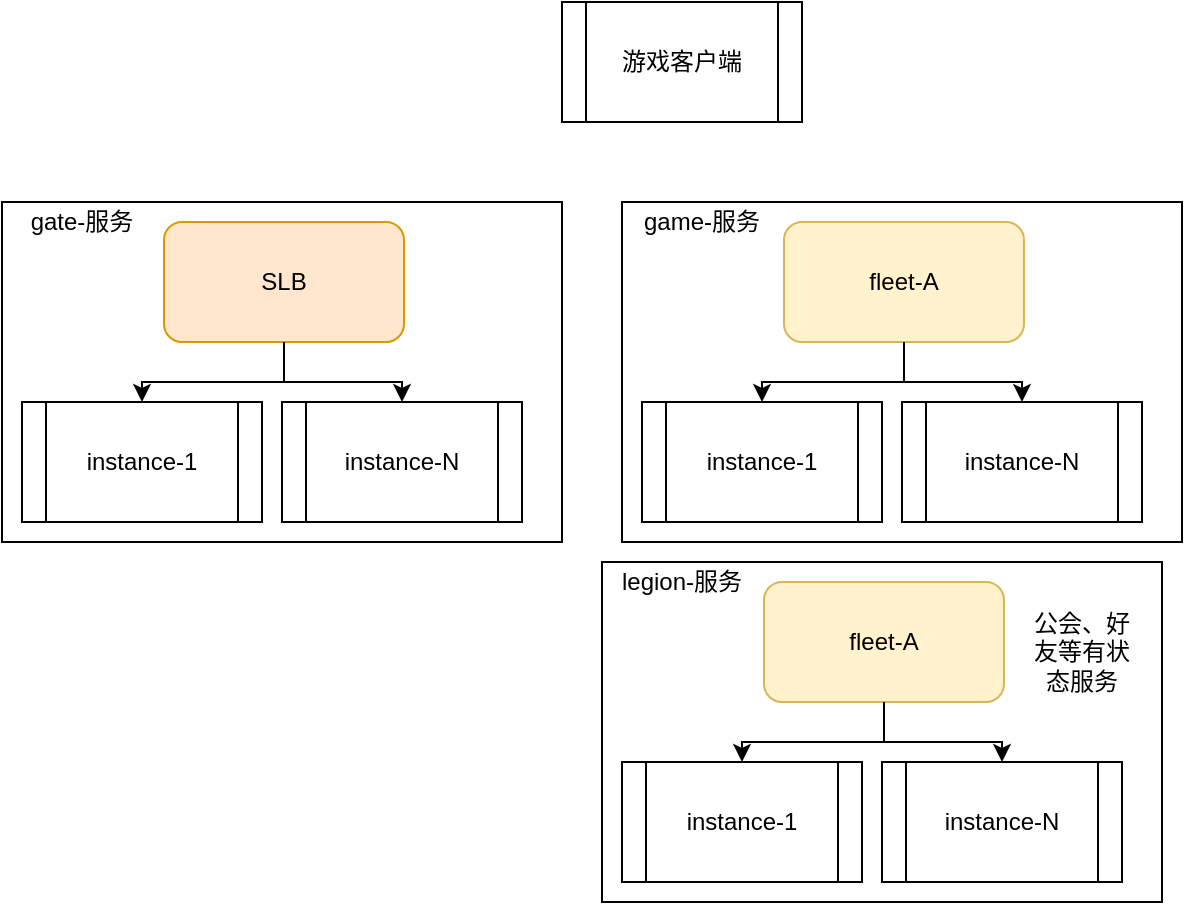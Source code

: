 <mxfile version="14.9.4" type="github">
  <diagram id="R2lEEEUBdFMjLlhIrx00" name="Page-1">
    <mxGraphModel dx="1422" dy="762" grid="1" gridSize="10" guides="1" tooltips="1" connect="1" arrows="1" fold="1" page="1" pageScale="1" pageWidth="850" pageHeight="1100" math="0" shadow="0" extFonts="Permanent Marker^https://fonts.googleapis.com/css?family=Permanent+Marker">
      <root>
        <mxCell id="0" />
        <mxCell id="1" parent="0" />
        <mxCell id="akZH2UkUU4lrVJMahKS4-1" value="游戏客户端" style="shape=process;whiteSpace=wrap;html=1;backgroundOutline=1;" vertex="1" parent="1">
          <mxGeometry x="320" y="10" width="120" height="60" as="geometry" />
        </mxCell>
        <mxCell id="akZH2UkUU4lrVJMahKS4-9" value="" style="group;fillColor=#fff2cc;strokeColor=#d6b656;" vertex="1" connectable="0" parent="1">
          <mxGeometry x="40" y="110" width="280" height="170" as="geometry" />
        </mxCell>
        <mxCell id="akZH2UkUU4lrVJMahKS4-8" value="" style="rounded=0;whiteSpace=wrap;html=1;" vertex="1" parent="akZH2UkUU4lrVJMahKS4-9">
          <mxGeometry width="280" height="170" as="geometry" />
        </mxCell>
        <mxCell id="akZH2UkUU4lrVJMahKS4-2" value="instance-1" style="shape=process;whiteSpace=wrap;html=1;backgroundOutline=1;" vertex="1" parent="akZH2UkUU4lrVJMahKS4-9">
          <mxGeometry x="10" y="100" width="120" height="60" as="geometry" />
        </mxCell>
        <mxCell id="akZH2UkUU4lrVJMahKS4-6" style="edgeStyle=orthogonalEdgeStyle;rounded=0;orthogonalLoop=1;jettySize=auto;html=1;exitX=0.5;exitY=1;exitDx=0;exitDy=0;entryX=0.5;entryY=0;entryDx=0;entryDy=0;" edge="1" parent="akZH2UkUU4lrVJMahKS4-9" source="akZH2UkUU4lrVJMahKS4-4" target="akZH2UkUU4lrVJMahKS4-2">
          <mxGeometry relative="1" as="geometry" />
        </mxCell>
        <mxCell id="akZH2UkUU4lrVJMahKS4-4" value="SLB" style="rounded=1;whiteSpace=wrap;html=1;fillColor=#ffe6cc;strokeColor=#d79b00;" vertex="1" parent="akZH2UkUU4lrVJMahKS4-9">
          <mxGeometry x="81" y="10" width="120" height="60" as="geometry" />
        </mxCell>
        <mxCell id="akZH2UkUU4lrVJMahKS4-5" value="instance-N" style="shape=process;whiteSpace=wrap;html=1;backgroundOutline=1;" vertex="1" parent="akZH2UkUU4lrVJMahKS4-9">
          <mxGeometry x="140" y="100" width="120" height="60" as="geometry" />
        </mxCell>
        <mxCell id="akZH2UkUU4lrVJMahKS4-7" style="edgeStyle=orthogonalEdgeStyle;rounded=0;orthogonalLoop=1;jettySize=auto;html=1;exitX=0.5;exitY=1;exitDx=0;exitDy=0;" edge="1" parent="akZH2UkUU4lrVJMahKS4-9" source="akZH2UkUU4lrVJMahKS4-4" target="akZH2UkUU4lrVJMahKS4-5">
          <mxGeometry relative="1" as="geometry" />
        </mxCell>
        <mxCell id="akZH2UkUU4lrVJMahKS4-11" value="gate-服务" style="text;html=1;strokeColor=none;fillColor=none;align=center;verticalAlign=middle;whiteSpace=wrap;rounded=0;" vertex="1" parent="akZH2UkUU4lrVJMahKS4-9">
          <mxGeometry width="80" height="20" as="geometry" />
        </mxCell>
        <mxCell id="akZH2UkUU4lrVJMahKS4-12" value="" style="group" vertex="1" connectable="0" parent="1">
          <mxGeometry x="350" y="110" width="280" height="170" as="geometry" />
        </mxCell>
        <mxCell id="akZH2UkUU4lrVJMahKS4-13" value="" style="rounded=0;whiteSpace=wrap;html=1;" vertex="1" parent="akZH2UkUU4lrVJMahKS4-12">
          <mxGeometry width="280" height="170" as="geometry" />
        </mxCell>
        <mxCell id="akZH2UkUU4lrVJMahKS4-14" value="instance-1" style="shape=process;whiteSpace=wrap;html=1;backgroundOutline=1;" vertex="1" parent="akZH2UkUU4lrVJMahKS4-12">
          <mxGeometry x="10" y="100" width="120" height="60" as="geometry" />
        </mxCell>
        <mxCell id="akZH2UkUU4lrVJMahKS4-15" style="edgeStyle=orthogonalEdgeStyle;rounded=0;orthogonalLoop=1;jettySize=auto;html=1;exitX=0.5;exitY=1;exitDx=0;exitDy=0;entryX=0.5;entryY=0;entryDx=0;entryDy=0;" edge="1" parent="akZH2UkUU4lrVJMahKS4-12" source="akZH2UkUU4lrVJMahKS4-16" target="akZH2UkUU4lrVJMahKS4-14">
          <mxGeometry relative="1" as="geometry" />
        </mxCell>
        <mxCell id="akZH2UkUU4lrVJMahKS4-16" value="fleet-A" style="rounded=1;whiteSpace=wrap;html=1;fillColor=#fff2cc;strokeColor=#d6b656;" vertex="1" parent="akZH2UkUU4lrVJMahKS4-12">
          <mxGeometry x="81" y="10" width="120" height="60" as="geometry" />
        </mxCell>
        <mxCell id="akZH2UkUU4lrVJMahKS4-17" value="instance-N" style="shape=process;whiteSpace=wrap;html=1;backgroundOutline=1;" vertex="1" parent="akZH2UkUU4lrVJMahKS4-12">
          <mxGeometry x="140" y="100" width="120" height="60" as="geometry" />
        </mxCell>
        <mxCell id="akZH2UkUU4lrVJMahKS4-18" style="edgeStyle=orthogonalEdgeStyle;rounded=0;orthogonalLoop=1;jettySize=auto;html=1;exitX=0.5;exitY=1;exitDx=0;exitDy=0;" edge="1" parent="akZH2UkUU4lrVJMahKS4-12" source="akZH2UkUU4lrVJMahKS4-16" target="akZH2UkUU4lrVJMahKS4-17">
          <mxGeometry relative="1" as="geometry" />
        </mxCell>
        <mxCell id="akZH2UkUU4lrVJMahKS4-19" value="game-服务" style="text;html=1;strokeColor=none;fillColor=none;align=center;verticalAlign=middle;whiteSpace=wrap;rounded=0;" vertex="1" parent="akZH2UkUU4lrVJMahKS4-12">
          <mxGeometry width="80" height="20" as="geometry" />
        </mxCell>
        <mxCell id="akZH2UkUU4lrVJMahKS4-20" value="" style="group" vertex="1" connectable="0" parent="1">
          <mxGeometry x="340" y="290" width="280" height="170" as="geometry" />
        </mxCell>
        <mxCell id="akZH2UkUU4lrVJMahKS4-21" value="" style="rounded=0;whiteSpace=wrap;html=1;" vertex="1" parent="akZH2UkUU4lrVJMahKS4-20">
          <mxGeometry width="280" height="170" as="geometry" />
        </mxCell>
        <mxCell id="akZH2UkUU4lrVJMahKS4-27" value="legion-服务" style="text;html=1;strokeColor=none;fillColor=none;align=center;verticalAlign=middle;whiteSpace=wrap;rounded=0;" vertex="1" parent="akZH2UkUU4lrVJMahKS4-20">
          <mxGeometry width="80" height="20" as="geometry" />
        </mxCell>
        <mxCell id="akZH2UkUU4lrVJMahKS4-29" value="" style="group" vertex="1" connectable="0" parent="akZH2UkUU4lrVJMahKS4-20">
          <mxGeometry x="10" y="10" width="260" height="150" as="geometry" />
        </mxCell>
        <mxCell id="akZH2UkUU4lrVJMahKS4-22" value="instance-1" style="shape=process;whiteSpace=wrap;html=1;backgroundOutline=1;" vertex="1" parent="akZH2UkUU4lrVJMahKS4-29">
          <mxGeometry y="90" width="120" height="60" as="geometry" />
        </mxCell>
        <mxCell id="akZH2UkUU4lrVJMahKS4-23" style="edgeStyle=orthogonalEdgeStyle;rounded=0;orthogonalLoop=1;jettySize=auto;html=1;exitX=0.5;exitY=1;exitDx=0;exitDy=0;entryX=0.5;entryY=0;entryDx=0;entryDy=0;" edge="1" parent="akZH2UkUU4lrVJMahKS4-29" source="akZH2UkUU4lrVJMahKS4-24" target="akZH2UkUU4lrVJMahKS4-22">
          <mxGeometry relative="1" as="geometry" />
        </mxCell>
        <mxCell id="akZH2UkUU4lrVJMahKS4-24" value="fleet-A" style="rounded=1;whiteSpace=wrap;html=1;fillColor=#fff2cc;strokeColor=#d6b656;" vertex="1" parent="akZH2UkUU4lrVJMahKS4-29">
          <mxGeometry x="71" width="120" height="60" as="geometry" />
        </mxCell>
        <mxCell id="akZH2UkUU4lrVJMahKS4-25" value="instance-N" style="shape=process;whiteSpace=wrap;html=1;backgroundOutline=1;" vertex="1" parent="akZH2UkUU4lrVJMahKS4-29">
          <mxGeometry x="130" y="90" width="120" height="60" as="geometry" />
        </mxCell>
        <mxCell id="akZH2UkUU4lrVJMahKS4-26" style="edgeStyle=orthogonalEdgeStyle;rounded=0;orthogonalLoop=1;jettySize=auto;html=1;exitX=0.5;exitY=1;exitDx=0;exitDy=0;" edge="1" parent="akZH2UkUU4lrVJMahKS4-29" source="akZH2UkUU4lrVJMahKS4-24" target="akZH2UkUU4lrVJMahKS4-25">
          <mxGeometry relative="1" as="geometry" />
        </mxCell>
        <mxCell id="akZH2UkUU4lrVJMahKS4-28" value="公会、好友等有状态服务" style="text;html=1;strokeColor=none;fillColor=none;align=center;verticalAlign=middle;whiteSpace=wrap;rounded=0;" vertex="1" parent="akZH2UkUU4lrVJMahKS4-29">
          <mxGeometry x="200" width="60" height="70" as="geometry" />
        </mxCell>
      </root>
    </mxGraphModel>
  </diagram>
</mxfile>
